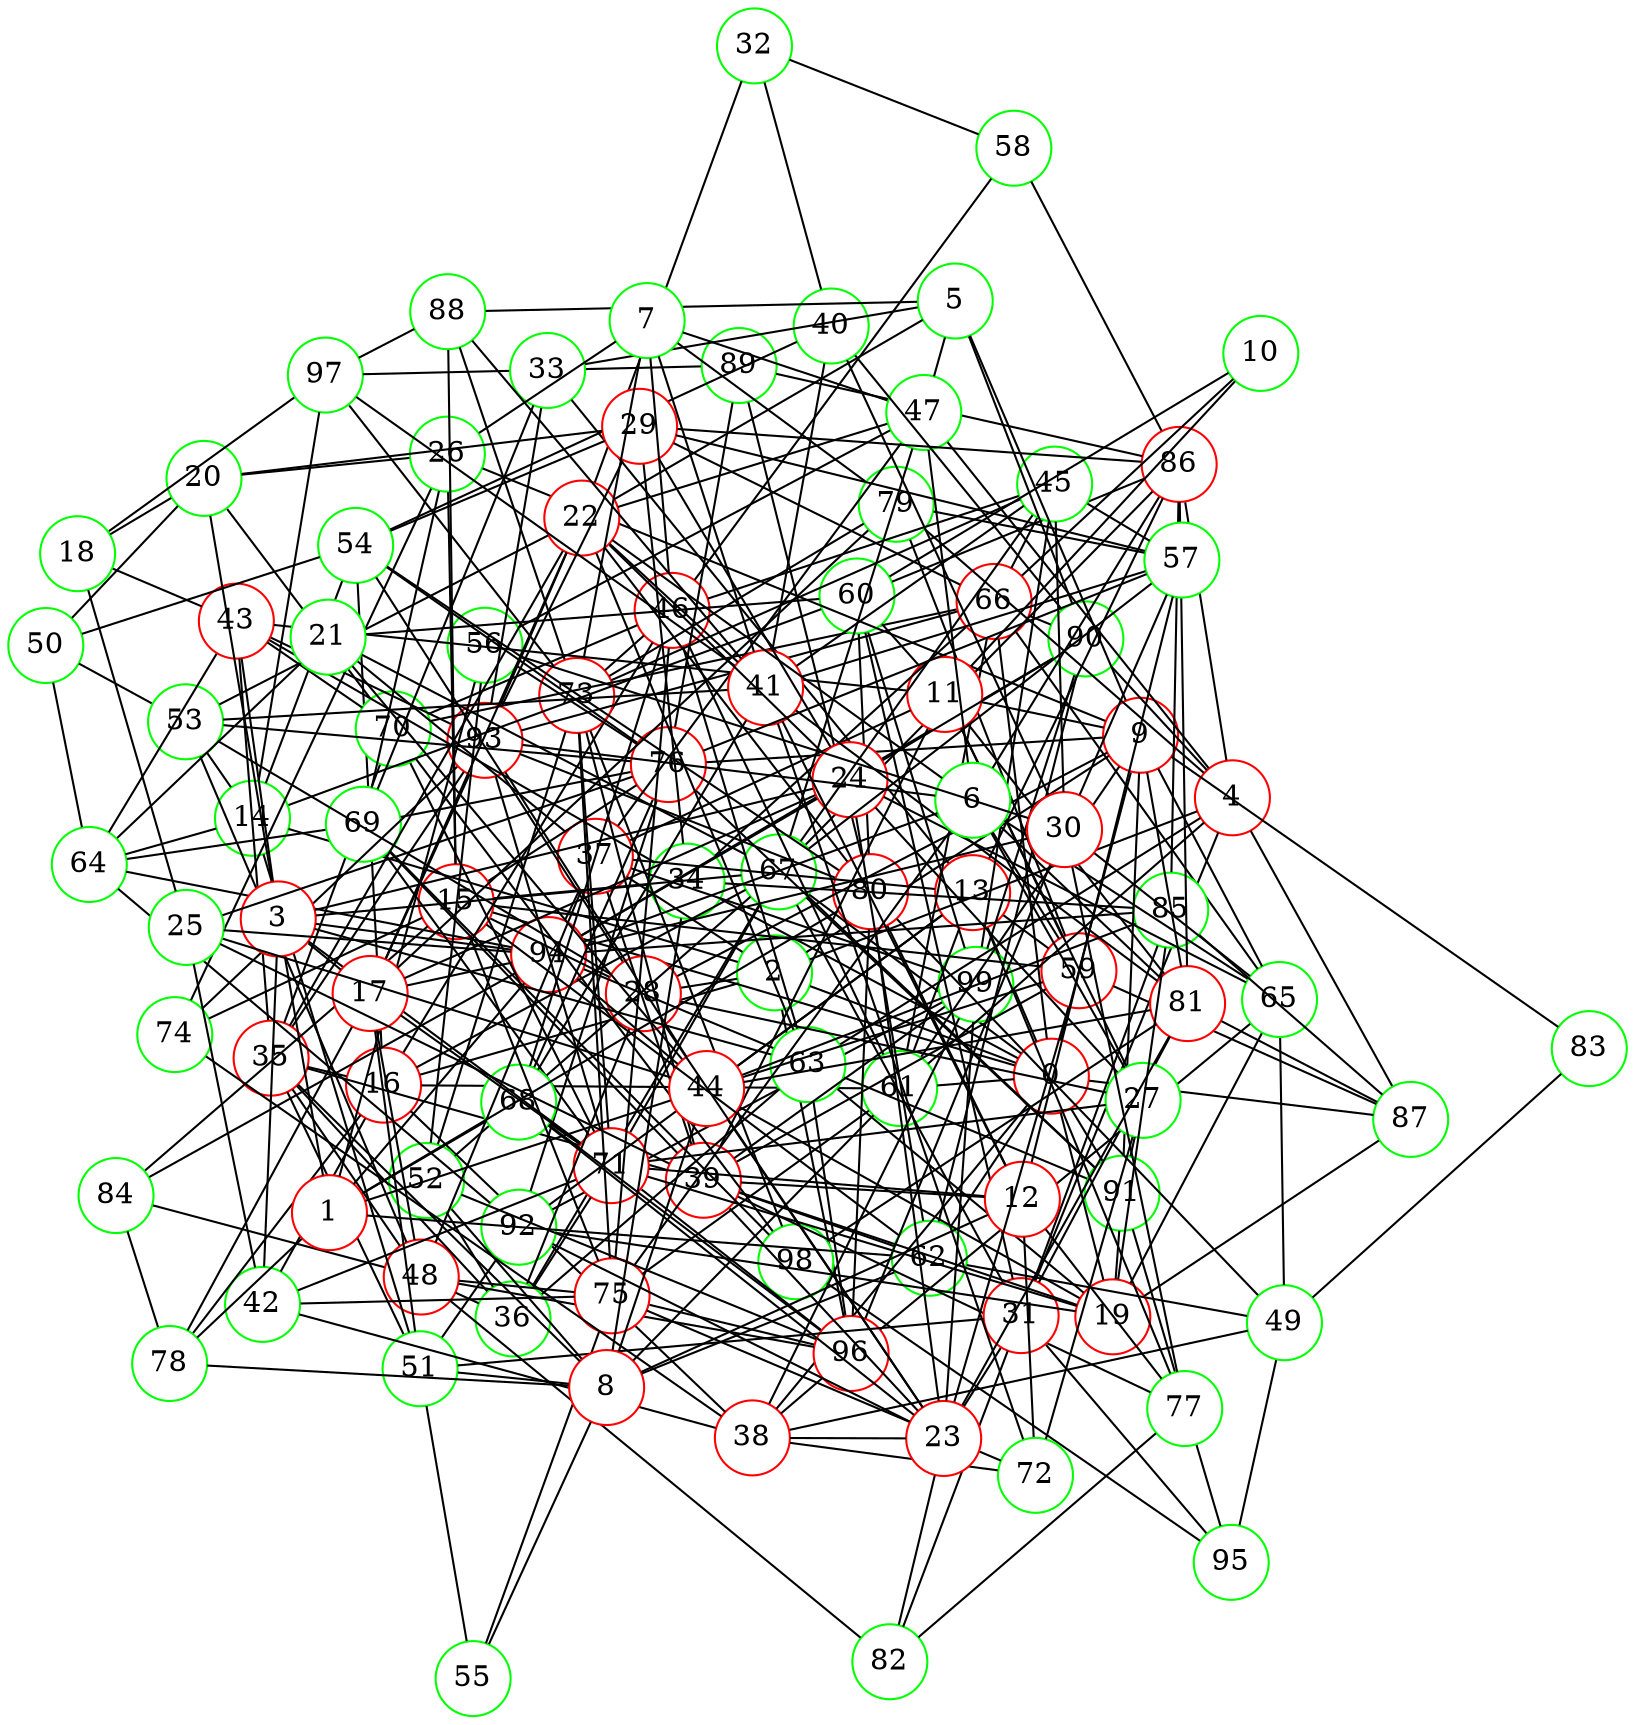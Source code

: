 graph {
graph ["layout"="fdp"]
node ["style"="filled","fillcolor"="white","fixedsize"="true","shape"="circle"]
"0" ["color"="red"]
"2" ["color"="green"]
"16" ["color"="red"]
"35" ["color"="red"]
"48" ["color"="red"]
"96" ["color"="red"]
"82" ["color"="green"]
"84" ["color"="green"]
"94" ["color"="red"]
"53" ["color"="green"]
"76" ["color"="red"]
"89" ["color"="green"]
"97" ["color"="green"]
"91" ["color"="green"]
"95" ["color"="green"]
"98" ["color"="green"]
"92" ["color"="green"]
"99" ["color"="green"]
"75" ["color"="red"]
"51" ["color"="green"]
"55" ["color"="green"]
"36" ["color"="green"]
"67" ["color"="green"]
"71" ["color"="red"]
"73" ["color"="red"]
"88" ["color"="green"]
"79" ["color"="green"]
"93" ["color"="red"]
"86" ["color"="red"]
"52" ["color"="green"]
"56" ["color"="green"]
"63" ["color"="green"]
"70" ["color"="green"]
"39" ["color"="red"]
"69" ["color"="green"]
"77" ["color"="green"]
"59" ["color"="red"]
"87" ["color"="green"]
"62" ["color"="green"]
"90" ["color"="green"]
"43" ["color"="red"]
"64" ["color"="green"]
"38" ["color"="red"]
"49" ["color"="green"]
"80" ["color"="red"]
"65" ["color"="green"]
"66" ["color"="red"]
"83" ["color"="green"]
"72" ["color"="green"]
"42" ["color"="green"]
"74" ["color"="green"]
"54" ["color"="green"]
"61" ["color"="green"]
"46" ["color"="red"]
"68" ["color"="green"]
"58" ["color"="green"]
"78" ["color"="green"]
"4" ["color"="red"]
"31" ["color"="red"]
"81" ["color"="red"]
"85" ["color"="green"]
"60" ["color"="green"]
"47" ["color"="green"]
"37" ["color"="red"]
"9" ["color"="red"]
"26" ["color"="green"]
"11" ["color"="red"]
"27" ["color"="green"]
"28" ["color"="red"]
"14" ["color"="green"]
"34" ["color"="green"]
"13" ["color"="red"]
"33" ["color"="green"]
"44" ["color"="red"]
"15" ["color"="red"]
"19" ["color"="red"]
"1" ["color"="red"]
"3" ["color"="red"]
"17" ["color"="red"]
"22" ["color"="red"]
"32" ["color"="green"]
"40" ["color"="green"]
"41" ["color"="red"]
"57" ["color"="green"]
"45" ["color"="green"]
"24" ["color"="red"]
"29" ["color"="red"]
"20" ["color"="green"]
"50" ["color"="green"]
"5" ["color"="green"]
"6" ["color"="green"]
"7" ["color"="green"]
"8" ["color"="red"]
"12" ["color"="red"]
"10" ["color"="green"]
"18" ["color"="green"]
"25" ["color"="green"]
"21" ["color"="green"]
"23" ["color"="red"]
"30" ["color"="red"]
"0" -- "2"
"0" -- "34"
"0" -- "66"
"0" -- "67"
"0" -- "38"
"0" -- "9"
"0" -- "13"
"0" -- "15"
"0" -- "19"
"0" -- "87"
"0" -- "59"
"0" -- "91"
"0" -- "61"
"0" -- "62"
"2" -- "16"
"2" -- "96"
"2" -- "4"
"2" -- "37"
"2" -- "9"
"2" -- "28"
"2" -- "14"
"16" -- "35"
"16" -- "67"
"16" -- "38"
"16" -- "54"
"16" -- "42"
"16" -- "61"
"16" -- "46"
"16" -- "78"
"35" -- "48"
"35" -- "51"
"35" -- "36"
"35" -- "70"
"35" -- "39"
"35" -- "43"
"35" -- "93"
"48" -- "96"
"48" -- "82"
"48" -- "84"
"48" -- "53"
"48" -- "75"
"84" -- "94"
"53" -- "76"
"76" -- "89"
"76" -- "91"
"76" -- "92"
"89" -- "97"
"91" -- "94"
"91" -- "95"
"95" -- "98"
"92" -- "99"
"75" -- "96"
"51" -- "55"
"51" -- "92"
"55" -- "75"
"36" -- "48"
"36" -- "67"
"36" -- "52"
"36" -- "71"
"36" -- "63"
"67" -- "71"
"67" -- "86"
"67" -- "91"
"71" -- "96"
"71" -- "73"
"71" -- "93"
"73" -- "97"
"73" -- "98"
"73" -- "88"
"73" -- "75"
"73" -- "79"
"88" -- "97"
"86" -- "89"
"52" -- "96"
"52" -- "67"
"52" -- "56"
"52" -- "73"
"56" -- "76"
"63" -- "96"
"70" -- "98"
"70" -- "71"
"39" -- "99"
"39" -- "69"
"39" -- "73"
"39" -- "77"
"39" -- "59"
"39" -- "62"
"69" -- "98"
"69" -- "71"
"69" -- "76"
"77" -- "82"
"59" -- "87"
"59" -- "79"
"62" -- "90"
"90" -- "99"
"90" -- "94"
"43" -- "64"
"43" -- "70"
"43" -- "93"
"64" -- "69"
"64" -- "92"
"64" -- "94"
"38" -- "96"
"38" -- "49"
"38" -- "99"
"38" -- "72"
"38" -- "42"
"38" -- "74"
"49" -- "80"
"49" -- "65"
"49" -- "83"
"49" -- "62"
"49" -- "95"
"80" -- "96"
"80" -- "89"
"80" -- "93"
"65" -- "96"
"65" -- "66"
"66" -- "70"
"66" -- "90"
"66" -- "93"
"72" -- "75"
"42" -- "71"
"42" -- "75"
"74" -- "93"
"54" -- "80"
"54" -- "76"
"61" -- "66"
"61" -- "75"
"46" -- "68"
"46" -- "70"
"46" -- "73"
"46" -- "58"
"46" -- "75"
"46" -- "61"
"46" -- "63"
"68" -- "96"
"68" -- "71"
"68" -- "76"
"58" -- "86"
"78" -- "84"
"4" -- "86"
"4" -- "87"
"4" -- "90"
"4" -- "61"
"4" -- "31"
"4" -- "47"
"4" -- "63"
"4" -- "79"
"31" -- "81"
"31" -- "82"
"31" -- "51"
"31" -- "67"
"31" -- "85"
"31" -- "60"
"31" -- "95"
"81" -- "98"
"81" -- "86"
"81" -- "87"
"85" -- "86"
"85" -- "87"
"85" -- "94"
"60" -- "80"
"60" -- "99"
"60" -- "86"
"47" -- "67"
"47" -- "56"
"37" -- "48"
"37" -- "99"
"37" -- "39"
"37" -- "94"
"37" -- "47"
"9" -- "65"
"9" -- "81"
"9" -- "83"
"9" -- "26"
"9" -- "11"
"9" -- "91"
"9" -- "28"
"9" -- "76"
"9" -- "61"
"26" -- "69"
"26" -- "74"
"11" -- "81"
"11" -- "37"
"11" -- "39"
"11" -- "27"
"11" -- "43"
"11" -- "59"
"11" -- "60"
"27" -- "71"
"27" -- "72"
"27" -- "91"
"27" -- "28"
"28" -- "36"
"28" -- "53"
"28" -- "54"
"14" -- "64"
"14" -- "97"
"14" -- "51"
"14" -- "53"
"14" -- "54"
"14" -- "60"
"34" -- "66"
"34" -- "85"
"34" -- "43"
"13" -- "33"
"13" -- "37"
"13" -- "86"
"13" -- "59"
"13" -- "44"
"13" -- "92"
"13" -- "61"
"13" -- "77"
"33" -- "69"
"33" -- "93"
"44" -- "81"
"44" -- "85"
"44" -- "59"
"44" -- "93"
"44" -- "94"
"15" -- "67"
"15" -- "84"
"15" -- "88"
"15" -- "26"
"15" -- "74"
"15" -- "59"
"15" -- "75"
"15" -- "28"
"15" -- "76"
"15" -- "62"
"19" -- "65"
"19" -- "85"
"19" -- "39"
"19" -- "71"
"19" -- "87"
"19" -- "91"
"19" -- "44"
"19" -- "92"
"19" -- "63"
"1" -- "80"
"1" -- "3"
"1" -- "68"
"1" -- "56"
"1" -- "44"
"1" -- "62"
"1" -- "78"
"1" -- "94"
"3" -- "17"
"3" -- "34"
"3" -- "20"
"3" -- "71"
"3" -- "24"
"3" -- "42"
"3" -- "43"
"3" -- "94"
"3" -- "63"
"17" -- "48"
"17" -- "51"
"17" -- "22"
"17" -- "71"
"17" -- "24"
"17" -- "93"
"17" -- "78"
"17" -- "94"
"17" -- "79"
"22" -- "32"
"22" -- "80"
"22" -- "35"
"22" -- "53"
"22" -- "24"
"22" -- "41"
"22" -- "93"
"22" -- "47"
"22" -- "63"
"32" -- "40"
"32" -- "58"
"40" -- "54"
"40" -- "41"
"40" -- "90"
"41" -- "81"
"41" -- "97"
"41" -- "68"
"41" -- "53"
"41" -- "72"
"41" -- "88"
"41" -- "57"
"41" -- "45"
"57" -- "67"
"57" -- "76"
"57" -- "79"
"45" -- "66"
"45" -- "67"
"45" -- "99"
"45" -- "57"
"45" -- "73"
"45" -- "46"
"24" -- "65"
"24" -- "90"
"24" -- "27"
"24" -- "29"
"24" -- "62"
"24" -- "94"
"29" -- "34"
"29" -- "66"
"29" -- "54"
"29" -- "86"
"29" -- "57"
"29" -- "93"
"20" -- "50"
"20" -- "70"
"20" -- "26"
"20" -- "29"
"50" -- "64"
"50" -- "53"
"50" -- "54"
"5" -- "33"
"5" -- "22"
"5" -- "88"
"5" -- "9"
"5" -- "90"
"5" -- "47"
"6" -- "65"
"6" -- "81"
"6" -- "22"
"6" -- "86"
"6" -- "27"
"6" -- "59"
"6" -- "75"
"6" -- "93"
"6" -- "94"
"6" -- "47"
"7" -- "41"
"7" -- "73"
"7" -- "26"
"7" -- "46"
"7" -- "47"
"7" -- "79"
"8" -- "34"
"8" -- "35"
"8" -- "51"
"8" -- "52"
"8" -- "55"
"8" -- "12"
"8" -- "44"
"8" -- "61"
"8" -- "62"
"8" -- "78"
"12" -- "80"
"12" -- "39"
"12" -- "71"
"12" -- "72"
"12" -- "41"
"12" -- "57"
"12" -- "77"
"10" -- "66"
"10" -- "11"
"10" -- "60"
"18" -- "97"
"18" -- "20"
"18" -- "25"
"18" -- "43"
"25" -- "39"
"25" -- "42"
"25" -- "44"
"25" -- "76"
"25" -- "94"
"21" -- "64"
"21" -- "67"
"21" -- "37"
"21" -- "44"
"21" -- "60"
"23" -- "80"
"23" -- "81"
"23" -- "82"
"23" -- "99"
"23" -- "68"
"23" -- "38"
"23" -- "39"
"23" -- "59"
"23" -- "28"
"23" -- "44"
"23" -- "92"
"23" -- "31"
"30" -- "96"
"30" -- "65"
"30" -- "40"
"30" -- "56"
"30" -- "57"
"30" -- "45"
"30" -- "77"
"30" -- "94"
}